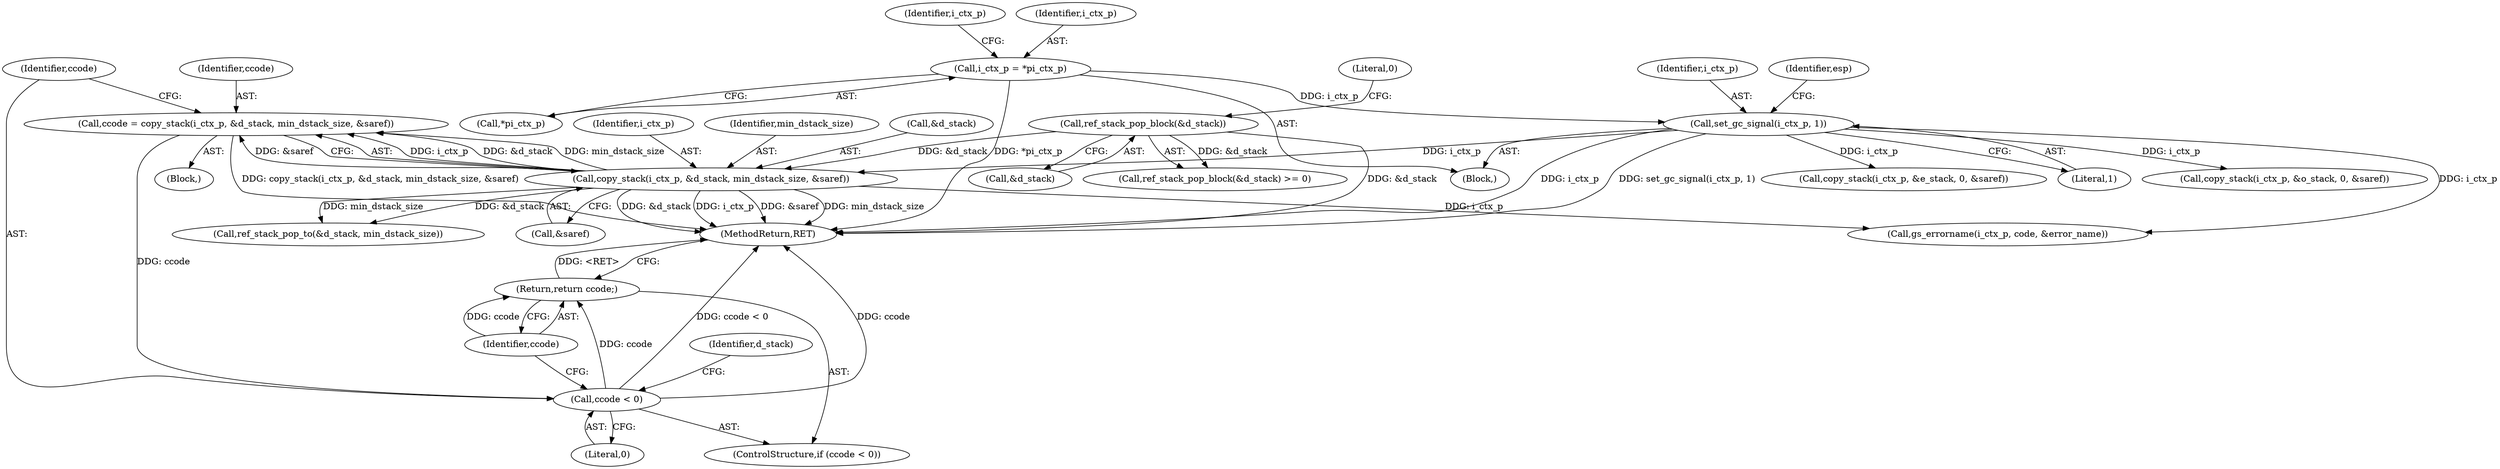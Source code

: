 digraph "0_ghostscript_a6807394bd94b708be24758287b606154daaaed9@API" {
"1000402" [label="(Call,ccode = copy_stack(i_ctx_p, &d_stack, min_dstack_size, &saref))"];
"1000404" [label="(Call,copy_stack(i_ctx_p, &d_stack, min_dstack_size, &saref))"];
"1000264" [label="(Call,set_gc_signal(i_ctx_p, 1))"];
"1000235" [label="(Call,i_ctx_p = *pi_ctx_p)"];
"1000431" [label="(Call,ref_stack_pop_block(&d_stack))"];
"1000412" [label="(Call,ccode < 0)"];
"1000415" [label="(Return,return ccode;)"];
"1000581" [label="(Call,copy_stack(i_ctx_p, &o_stack, 0, &saref))"];
"1000417" [label="(Call,ref_stack_pop_to(&d_stack, min_dstack_size))"];
"1000413" [label="(Identifier,ccode)"];
"1000244" [label="(Identifier,i_ctx_p)"];
"1000414" [label="(Literal,0)"];
"1000431" [label="(Call,ref_stack_pop_block(&d_stack))"];
"1000409" [label="(Call,&saref)"];
"1000430" [label="(Call,ref_stack_pop_block(&d_stack) >= 0)"];
"1000236" [label="(Identifier,i_ctx_p)"];
"1000412" [label="(Call,ccode < 0)"];
"1000384" [label="(Block,)"];
"1000269" [label="(Identifier,esp)"];
"1000629" [label="(Call,gs_errorname(i_ctx_p, code, &error_name))"];
"1000419" [label="(Identifier,d_stack)"];
"1000265" [label="(Identifier,i_ctx_p)"];
"1000434" [label="(Literal,0)"];
"1000404" [label="(Call,copy_stack(i_ctx_p, &d_stack, min_dstack_size, &saref))"];
"1000402" [label="(Call,ccode = copy_stack(i_ctx_p, &d_stack, min_dstack_size, &saref))"];
"1000405" [label="(Identifier,i_ctx_p)"];
"1000415" [label="(Return,return ccode;)"];
"1000826" [label="(MethodReturn,RET)"];
"1000466" [label="(Call,copy_stack(i_ctx_p, &e_stack, 0, &saref))"];
"1000411" [label="(ControlStructure,if (ccode < 0))"];
"1000264" [label="(Call,set_gc_signal(i_ctx_p, 1))"];
"1000408" [label="(Identifier,min_dstack_size)"];
"1000403" [label="(Identifier,ccode)"];
"1000237" [label="(Call,*pi_ctx_p)"];
"1000416" [label="(Identifier,ccode)"];
"1000266" [label="(Literal,1)"];
"1000432" [label="(Call,&d_stack)"];
"1000139" [label="(Block,)"];
"1000406" [label="(Call,&d_stack)"];
"1000235" [label="(Call,i_ctx_p = *pi_ctx_p)"];
"1000402" -> "1000384"  [label="AST: "];
"1000402" -> "1000404"  [label="CFG: "];
"1000403" -> "1000402"  [label="AST: "];
"1000404" -> "1000402"  [label="AST: "];
"1000413" -> "1000402"  [label="CFG: "];
"1000402" -> "1000826"  [label="DDG: copy_stack(i_ctx_p, &d_stack, min_dstack_size, &saref)"];
"1000404" -> "1000402"  [label="DDG: i_ctx_p"];
"1000404" -> "1000402"  [label="DDG: &d_stack"];
"1000404" -> "1000402"  [label="DDG: min_dstack_size"];
"1000404" -> "1000402"  [label="DDG: &saref"];
"1000402" -> "1000412"  [label="DDG: ccode"];
"1000404" -> "1000409"  [label="CFG: "];
"1000405" -> "1000404"  [label="AST: "];
"1000406" -> "1000404"  [label="AST: "];
"1000408" -> "1000404"  [label="AST: "];
"1000409" -> "1000404"  [label="AST: "];
"1000404" -> "1000826"  [label="DDG: i_ctx_p"];
"1000404" -> "1000826"  [label="DDG: &saref"];
"1000404" -> "1000826"  [label="DDG: min_dstack_size"];
"1000404" -> "1000826"  [label="DDG: &d_stack"];
"1000264" -> "1000404"  [label="DDG: i_ctx_p"];
"1000431" -> "1000404"  [label="DDG: &d_stack"];
"1000404" -> "1000417"  [label="DDG: &d_stack"];
"1000404" -> "1000417"  [label="DDG: min_dstack_size"];
"1000404" -> "1000629"  [label="DDG: i_ctx_p"];
"1000264" -> "1000139"  [label="AST: "];
"1000264" -> "1000266"  [label="CFG: "];
"1000265" -> "1000264"  [label="AST: "];
"1000266" -> "1000264"  [label="AST: "];
"1000269" -> "1000264"  [label="CFG: "];
"1000264" -> "1000826"  [label="DDG: i_ctx_p"];
"1000264" -> "1000826"  [label="DDG: set_gc_signal(i_ctx_p, 1)"];
"1000235" -> "1000264"  [label="DDG: i_ctx_p"];
"1000264" -> "1000466"  [label="DDG: i_ctx_p"];
"1000264" -> "1000581"  [label="DDG: i_ctx_p"];
"1000264" -> "1000629"  [label="DDG: i_ctx_p"];
"1000235" -> "1000139"  [label="AST: "];
"1000235" -> "1000237"  [label="CFG: "];
"1000236" -> "1000235"  [label="AST: "];
"1000237" -> "1000235"  [label="AST: "];
"1000244" -> "1000235"  [label="CFG: "];
"1000235" -> "1000826"  [label="DDG: *pi_ctx_p"];
"1000431" -> "1000430"  [label="AST: "];
"1000431" -> "1000432"  [label="CFG: "];
"1000432" -> "1000431"  [label="AST: "];
"1000434" -> "1000431"  [label="CFG: "];
"1000431" -> "1000826"  [label="DDG: &d_stack"];
"1000431" -> "1000430"  [label="DDG: &d_stack"];
"1000412" -> "1000411"  [label="AST: "];
"1000412" -> "1000414"  [label="CFG: "];
"1000413" -> "1000412"  [label="AST: "];
"1000414" -> "1000412"  [label="AST: "];
"1000416" -> "1000412"  [label="CFG: "];
"1000419" -> "1000412"  [label="CFG: "];
"1000412" -> "1000826"  [label="DDG: ccode < 0"];
"1000412" -> "1000826"  [label="DDG: ccode"];
"1000412" -> "1000415"  [label="DDG: ccode"];
"1000415" -> "1000411"  [label="AST: "];
"1000415" -> "1000416"  [label="CFG: "];
"1000416" -> "1000415"  [label="AST: "];
"1000826" -> "1000415"  [label="CFG: "];
"1000415" -> "1000826"  [label="DDG: <RET>"];
"1000416" -> "1000415"  [label="DDG: ccode"];
}
